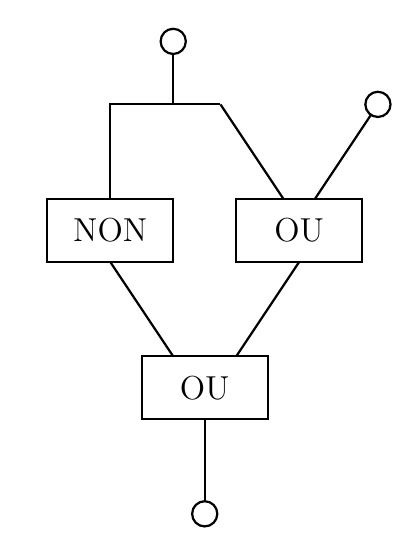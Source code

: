 \def\allume{
\draw[thick,draw,fill=white]  (0,0) circle (0.2); 
 \foreach \i in {0,30,...,330}{
  \draw[thick] (\i:0.25)--(\i:0.4);
 }
}
\def\eteint{
\draw[thick,draw,fill=white]  (0,0) circle (0.2); 
\draw[thick,draw,fill=white]  (0,0)--+(45:0.2)--+(45:-0.2); 
\draw[thick,draw,fill=white]  (0,0)--+(-45:0.2)--+(-45:-0.2); 
}
\begin{tikzpicture}[scale=0.8]

% OU 1
\begin{scope}[xshift=1.5cm]
\draw[thick] (0,0) rectangle (2,1);
\node  at (1,0.5)  {\large OU};


\draw[thick] (0.75,1)--++(-1,1.5);
\draw[thick] (1.25,1)--++(1,1.5);

\draw[thick,draw,fill=white]  (2.25,2.5) circle (0.2); 
\end{scope}

% NON
\begin{scope}[xshift=-1.5cm]
\draw[thick] (0,0) rectangle (2,1);
\node  at (1,0.5)  {\large NON};

\draw[thick] (1,1)--++(0,1.5)--++(1.75,0);

\draw[thick] (2,3.5)--++(0,-1);

\draw[thick,draw,fill=white]  (2,3.5) circle (0.2); 


\end{scope}

% OU 2
\begin{scope}[yshift=-2.5cm]
\draw[thick] (0,0) rectangle (2,1);
\node  at (1,0.5)  {\large OU};

\draw[thick] (0.5,1)--++(-1,1.5);
\draw[thick] (1.5,1)--++(1,1.5);
\draw[thick] (1,0)--++(0,-1.5);

\draw[thick,draw,fill=white]  (1,-1.5) circle (0.2); 
\end{scope}


\end{tikzpicture}